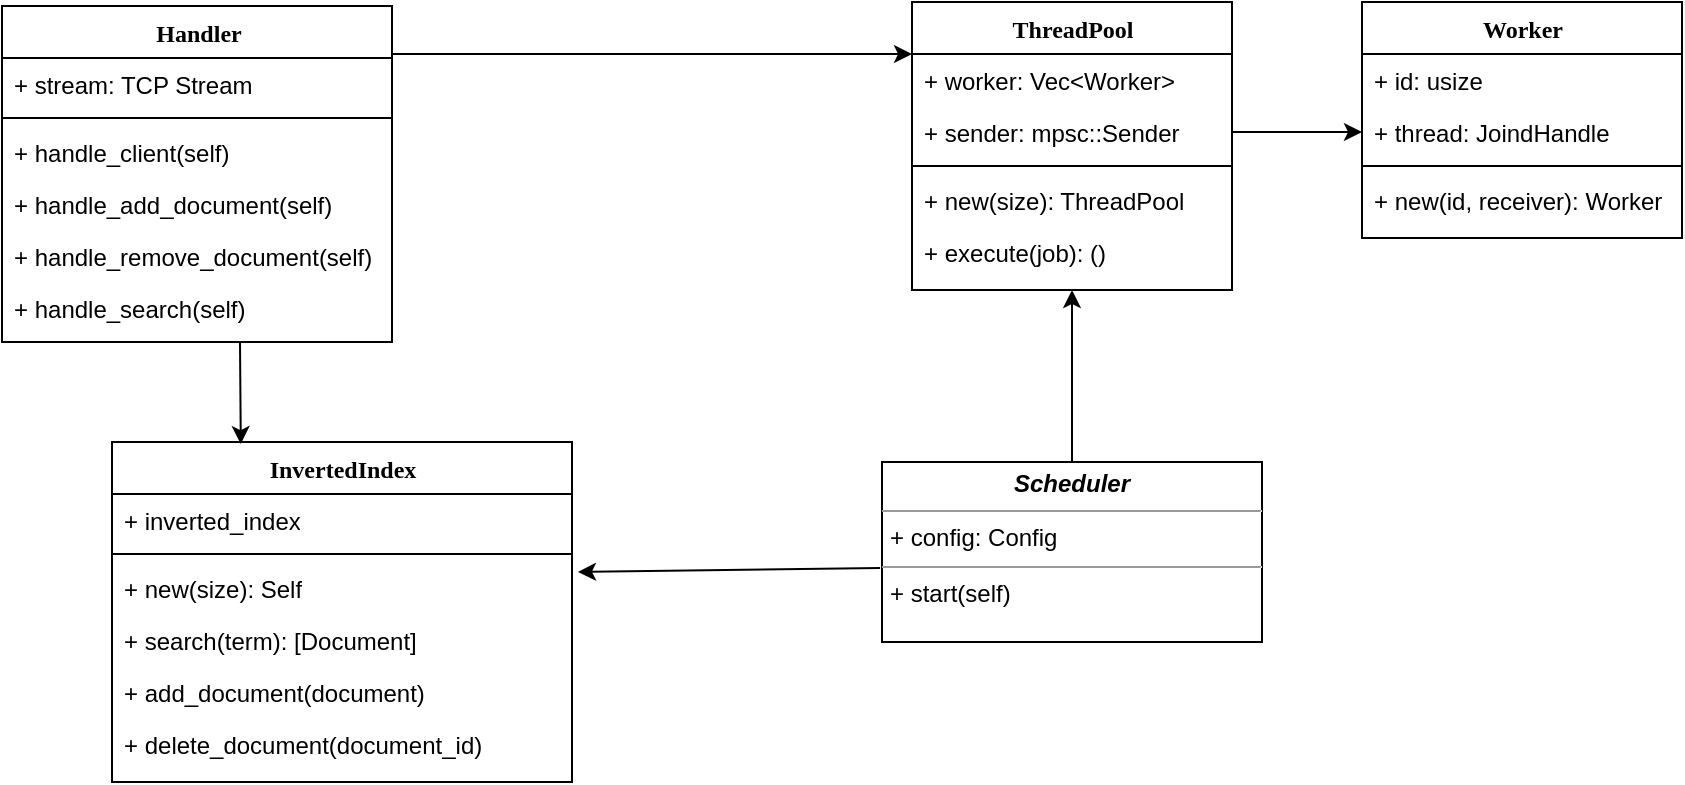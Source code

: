 <mxfile version="24.7.17">
  <diagram name="Page-1" id="6133507b-19e7-1e82-6fc7-422aa6c4b21f">
    <mxGraphModel dx="1069" dy="711" grid="1" gridSize="10" guides="1" tooltips="1" connect="1" arrows="1" fold="1" page="1" pageScale="1" pageWidth="1100" pageHeight="850" background="none" math="0" shadow="0">
      <root>
        <mxCell id="0" />
        <mxCell id="1" parent="0" />
        <mxCell id="78961159f06e98e8-17" value="Handler" style="swimlane;html=1;fontStyle=1;align=center;verticalAlign=top;childLayout=stackLayout;horizontal=1;startSize=26;horizontalStack=0;resizeParent=1;resizeLast=0;collapsible=1;marginBottom=0;swimlaneFillColor=#ffffff;rounded=0;shadow=0;comic=0;labelBackgroundColor=none;strokeWidth=1;fillColor=none;fontFamily=Verdana;fontSize=12" parent="1" vertex="1">
          <mxGeometry x="35" y="132" width="195" height="168" as="geometry" />
        </mxCell>
        <mxCell id="78961159f06e98e8-23" value="+ stream: TCP Stream" style="text;html=1;strokeColor=none;fillColor=none;align=left;verticalAlign=top;spacingLeft=4;spacingRight=4;whiteSpace=wrap;overflow=hidden;rotatable=0;points=[[0,0.5],[1,0.5]];portConstraint=eastwest;" parent="78961159f06e98e8-17" vertex="1">
          <mxGeometry y="26" width="195" height="26" as="geometry" />
        </mxCell>
        <mxCell id="78961159f06e98e8-19" value="" style="line;html=1;strokeWidth=1;fillColor=none;align=left;verticalAlign=middle;spacingTop=-1;spacingLeft=3;spacingRight=3;rotatable=0;labelPosition=right;points=[];portConstraint=eastwest;" parent="78961159f06e98e8-17" vertex="1">
          <mxGeometry y="52" width="195" height="8" as="geometry" />
        </mxCell>
        <mxCell id="78961159f06e98e8-27" value="+ handle_client(self)" style="text;html=1;strokeColor=none;fillColor=none;align=left;verticalAlign=top;spacingLeft=4;spacingRight=4;whiteSpace=wrap;overflow=hidden;rotatable=0;points=[[0,0.5],[1,0.5]];portConstraint=eastwest;" parent="78961159f06e98e8-17" vertex="1">
          <mxGeometry y="60" width="195" height="26" as="geometry" />
        </mxCell>
        <mxCell id="iUm5bGMXoT40twsflgAX-1" value="+ handle_add_document(self)" style="text;html=1;strokeColor=none;fillColor=none;align=left;verticalAlign=top;spacingLeft=4;spacingRight=4;whiteSpace=wrap;overflow=hidden;rotatable=0;points=[[0,0.5],[1,0.5]];portConstraint=eastwest;" parent="78961159f06e98e8-17" vertex="1">
          <mxGeometry y="86" width="195" height="26" as="geometry" />
        </mxCell>
        <mxCell id="iUm5bGMXoT40twsflgAX-2" value="&lt;div&gt;+ handle_remove_document(self)&lt;/div&gt;" style="text;html=1;strokeColor=none;fillColor=none;align=left;verticalAlign=top;spacingLeft=4;spacingRight=4;whiteSpace=wrap;overflow=hidden;rotatable=0;points=[[0,0.5],[1,0.5]];portConstraint=eastwest;" parent="78961159f06e98e8-17" vertex="1">
          <mxGeometry y="112" width="195" height="26" as="geometry" />
        </mxCell>
        <mxCell id="iUm5bGMXoT40twsflgAX-3" value="+ handle_search(self)" style="text;html=1;strokeColor=none;fillColor=none;align=left;verticalAlign=top;spacingLeft=4;spacingRight=4;whiteSpace=wrap;overflow=hidden;rotatable=0;points=[[0,0.5],[1,0.5]];portConstraint=eastwest;" parent="78961159f06e98e8-17" vertex="1">
          <mxGeometry y="138" width="195" height="26" as="geometry" />
        </mxCell>
        <mxCell id="78961159f06e98e8-43" value="ThreadPool" style="swimlane;html=1;fontStyle=1;align=center;verticalAlign=top;childLayout=stackLayout;horizontal=1;startSize=26;horizontalStack=0;resizeParent=1;resizeLast=0;collapsible=1;marginBottom=0;swimlaneFillColor=#ffffff;rounded=0;shadow=0;comic=0;labelBackgroundColor=none;strokeWidth=1;fillColor=none;fontFamily=Verdana;fontSize=12" parent="1" vertex="1">
          <mxGeometry x="490" y="130" width="160" height="144" as="geometry">
            <mxRectangle x="665" y="136" width="100" height="30" as="alternateBounds" />
          </mxGeometry>
        </mxCell>
        <mxCell id="78961159f06e98e8-44" value="+ worker: Vec&amp;lt;Worker&amp;gt;" style="text;html=1;strokeColor=none;fillColor=none;align=left;verticalAlign=top;spacingLeft=4;spacingRight=4;whiteSpace=wrap;overflow=hidden;rotatable=0;points=[[0,0.5],[1,0.5]];portConstraint=eastwest;" parent="78961159f06e98e8-43" vertex="1">
          <mxGeometry y="26" width="160" height="26" as="geometry" />
        </mxCell>
        <mxCell id="78961159f06e98e8-45" value="+ sender: mpsc::Sender" style="text;html=1;strokeColor=none;fillColor=none;align=left;verticalAlign=top;spacingLeft=4;spacingRight=4;whiteSpace=wrap;overflow=hidden;rotatable=0;points=[[0,0.5],[1,0.5]];portConstraint=eastwest;" parent="78961159f06e98e8-43" vertex="1">
          <mxGeometry y="52" width="160" height="26" as="geometry" />
        </mxCell>
        <mxCell id="78961159f06e98e8-51" value="" style="line;html=1;strokeWidth=1;fillColor=none;align=left;verticalAlign=middle;spacingTop=-1;spacingLeft=3;spacingRight=3;rotatable=0;labelPosition=right;points=[];portConstraint=eastwest;" parent="78961159f06e98e8-43" vertex="1">
          <mxGeometry y="78" width="160" height="8" as="geometry" />
        </mxCell>
        <mxCell id="qonG9TxMbExF8SWXHrl7-7" value="+ new(size): ThreadPool" style="text;html=1;strokeColor=none;fillColor=none;align=left;verticalAlign=top;spacingLeft=4;spacingRight=4;whiteSpace=wrap;overflow=hidden;rotatable=0;points=[[0,0.5],[1,0.5]];portConstraint=eastwest;" parent="78961159f06e98e8-43" vertex="1">
          <mxGeometry y="86" width="160" height="26" as="geometry" />
        </mxCell>
        <mxCell id="78961159f06e98e8-52" value="+ execute(job): ()" style="text;html=1;strokeColor=none;fillColor=none;align=left;verticalAlign=top;spacingLeft=4;spacingRight=4;whiteSpace=wrap;overflow=hidden;rotatable=0;points=[[0,0.5],[1,0.5]];portConstraint=eastwest;" parent="78961159f06e98e8-43" vertex="1">
          <mxGeometry y="112" width="160" height="26" as="geometry" />
        </mxCell>
        <mxCell id="b94bc138ca980ef-1" value="&lt;p style=&quot;margin:0px;margin-top:4px;text-align:center;&quot;&gt;&lt;i&gt;&lt;b&gt;Scheduler&lt;/b&gt;&lt;/i&gt;&lt;br&gt;&lt;/p&gt;&lt;hr size=&quot;1&quot;&gt;&lt;p style=&quot;margin:0px;margin-left:4px;&quot;&gt;+ config: Config&lt;br&gt;&lt;/p&gt;&lt;hr size=&quot;1&quot;&gt;&lt;p style=&quot;margin:0px;margin-left:4px;&quot;&gt;+ start(self)&lt;br&gt;&lt;/p&gt;" style="verticalAlign=top;align=left;overflow=fill;fontSize=12;fontFamily=Helvetica;html=1;rounded=0;shadow=0;comic=0;labelBackgroundColor=none;strokeWidth=1" parent="1" vertex="1">
          <mxGeometry x="475" y="360" width="190" height="90" as="geometry" />
        </mxCell>
        <mxCell id="qonG9TxMbExF8SWXHrl7-8" value="Worker" style="swimlane;html=1;fontStyle=1;align=center;verticalAlign=top;childLayout=stackLayout;horizontal=1;startSize=26;horizontalStack=0;resizeParent=1;resizeLast=0;collapsible=1;marginBottom=0;swimlaneFillColor=#ffffff;rounded=0;shadow=0;comic=0;labelBackgroundColor=none;strokeWidth=1;fillColor=none;fontFamily=Verdana;fontSize=12" parent="1" vertex="1">
          <mxGeometry x="715" y="130" width="160" height="118" as="geometry" />
        </mxCell>
        <mxCell id="qonG9TxMbExF8SWXHrl7-9" value="+ id: usize" style="text;html=1;strokeColor=none;fillColor=none;align=left;verticalAlign=top;spacingLeft=4;spacingRight=4;whiteSpace=wrap;overflow=hidden;rotatable=0;points=[[0,0.5],[1,0.5]];portConstraint=eastwest;" parent="qonG9TxMbExF8SWXHrl7-8" vertex="1">
          <mxGeometry y="26" width="160" height="26" as="geometry" />
        </mxCell>
        <mxCell id="qonG9TxMbExF8SWXHrl7-10" value="+ thread: JoindHandle" style="text;html=1;strokeColor=none;fillColor=none;align=left;verticalAlign=top;spacingLeft=4;spacingRight=4;whiteSpace=wrap;overflow=hidden;rotatable=0;points=[[0,0.5],[1,0.5]];portConstraint=eastwest;" parent="qonG9TxMbExF8SWXHrl7-8" vertex="1">
          <mxGeometry y="52" width="160" height="26" as="geometry" />
        </mxCell>
        <mxCell id="qonG9TxMbExF8SWXHrl7-11" value="" style="line;html=1;strokeWidth=1;fillColor=none;align=left;verticalAlign=middle;spacingTop=-1;spacingLeft=3;spacingRight=3;rotatable=0;labelPosition=right;points=[];portConstraint=eastwest;" parent="qonG9TxMbExF8SWXHrl7-8" vertex="1">
          <mxGeometry y="78" width="160" height="8" as="geometry" />
        </mxCell>
        <mxCell id="qonG9TxMbExF8SWXHrl7-12" value="+ new(id, receiver): Worker" style="text;html=1;strokeColor=none;fillColor=none;align=left;verticalAlign=top;spacingLeft=4;spacingRight=4;whiteSpace=wrap;overflow=hidden;rotatable=0;points=[[0,0.5],[1,0.5]];portConstraint=eastwest;" parent="qonG9TxMbExF8SWXHrl7-8" vertex="1">
          <mxGeometry y="86" width="160" height="26" as="geometry" />
        </mxCell>
        <mxCell id="iUm5bGMXoT40twsflgAX-6" value="" style="endArrow=classic;html=1;rounded=0;entryX=0;entryY=0;entryDx=0;entryDy=0;entryPerimeter=0;exitX=1;exitY=0.143;exitDx=0;exitDy=0;exitPerimeter=0;" parent="1" source="78961159f06e98e8-17" target="78961159f06e98e8-44" edge="1">
          <mxGeometry width="50" height="50" relative="1" as="geometry">
            <mxPoint x="232" y="160" as="sourcePoint" />
            <mxPoint x="570" y="350" as="targetPoint" />
          </mxGeometry>
        </mxCell>
        <mxCell id="iUm5bGMXoT40twsflgAX-7" value="" style="endArrow=classic;html=1;rounded=0;exitX=0.5;exitY=0;exitDx=0;exitDy=0;entryX=0.5;entryY=1;entryDx=0;entryDy=0;" parent="1" target="78961159f06e98e8-43" edge="1" source="b94bc138ca980ef-1">
          <mxGeometry width="50" height="50" relative="1" as="geometry">
            <mxPoint x="470.04" y="352.96" as="sourcePoint" />
            <mxPoint x="665.04" y="169.998" as="targetPoint" />
            <Array as="points">
              <mxPoint x="570" y="353" />
            </Array>
          </mxGeometry>
        </mxCell>
        <mxCell id="iUm5bGMXoT40twsflgAX-8" value="" style="endArrow=classic;html=1;rounded=0;exitX=1;exitY=0.5;exitDx=0;exitDy=0;entryX=0;entryY=0.5;entryDx=0;entryDy=0;" parent="1" source="78961159f06e98e8-45" target="qonG9TxMbExF8SWXHrl7-10" edge="1">
          <mxGeometry width="50" height="50" relative="1" as="geometry">
            <mxPoint x="355" y="454" as="sourcePoint" />
            <mxPoint x="695" y="234" as="targetPoint" />
          </mxGeometry>
        </mxCell>
        <mxCell id="Eqk9MufDLSO9izLCeHQE-1" value="InvertedIndex" style="swimlane;html=1;fontStyle=1;align=center;verticalAlign=top;childLayout=stackLayout;horizontal=1;startSize=26;horizontalStack=0;resizeParent=1;resizeLast=0;collapsible=1;marginBottom=0;swimlaneFillColor=#ffffff;rounded=0;shadow=0;comic=0;labelBackgroundColor=none;strokeWidth=1;fillColor=none;fontFamily=Verdana;fontSize=12" vertex="1" parent="1">
          <mxGeometry x="90" y="350" width="230" height="170" as="geometry">
            <mxRectangle x="665" y="136" width="100" height="30" as="alternateBounds" />
          </mxGeometry>
        </mxCell>
        <mxCell id="Eqk9MufDLSO9izLCeHQE-3" value="+ inverted_index" style="text;html=1;strokeColor=none;fillColor=none;align=left;verticalAlign=top;spacingLeft=4;spacingRight=4;whiteSpace=wrap;overflow=hidden;rotatable=0;points=[[0,0.5],[1,0.5]];portConstraint=eastwest;" vertex="1" parent="Eqk9MufDLSO9izLCeHQE-1">
          <mxGeometry y="26" width="230" height="26" as="geometry" />
        </mxCell>
        <mxCell id="Eqk9MufDLSO9izLCeHQE-4" value="" style="line;html=1;strokeWidth=1;fillColor=none;align=left;verticalAlign=middle;spacingTop=-1;spacingLeft=3;spacingRight=3;rotatable=0;labelPosition=right;points=[];portConstraint=eastwest;" vertex="1" parent="Eqk9MufDLSO9izLCeHQE-1">
          <mxGeometry y="52" width="230" height="8" as="geometry" />
        </mxCell>
        <mxCell id="Eqk9MufDLSO9izLCeHQE-5" value="+ new(size): Self" style="text;html=1;strokeColor=none;fillColor=none;align=left;verticalAlign=top;spacingLeft=4;spacingRight=4;whiteSpace=wrap;overflow=hidden;rotatable=0;points=[[0,0.5],[1,0.5]];portConstraint=eastwest;" vertex="1" parent="Eqk9MufDLSO9izLCeHQE-1">
          <mxGeometry y="60" width="230" height="26" as="geometry" />
        </mxCell>
        <mxCell id="Eqk9MufDLSO9izLCeHQE-6" value="+ search(term): [Document]" style="text;html=1;strokeColor=none;fillColor=none;align=left;verticalAlign=top;spacingLeft=4;spacingRight=4;whiteSpace=wrap;overflow=hidden;rotatable=0;points=[[0,0.5],[1,0.5]];portConstraint=eastwest;" vertex="1" parent="Eqk9MufDLSO9izLCeHQE-1">
          <mxGeometry y="86" width="230" height="26" as="geometry" />
        </mxCell>
        <mxCell id="Eqk9MufDLSO9izLCeHQE-7" value="+ add_document(document)" style="text;html=1;strokeColor=none;fillColor=none;align=left;verticalAlign=top;spacingLeft=4;spacingRight=4;whiteSpace=wrap;overflow=hidden;rotatable=0;points=[[0,0.5],[1,0.5]];portConstraint=eastwest;" vertex="1" parent="Eqk9MufDLSO9izLCeHQE-1">
          <mxGeometry y="112" width="230" height="26" as="geometry" />
        </mxCell>
        <mxCell id="Eqk9MufDLSO9izLCeHQE-8" value="+ delete_document(document_id)" style="text;html=1;strokeColor=none;fillColor=none;align=left;verticalAlign=top;spacingLeft=4;spacingRight=4;whiteSpace=wrap;overflow=hidden;rotatable=0;points=[[0,0.5],[1,0.5]];portConstraint=eastwest;" vertex="1" parent="Eqk9MufDLSO9izLCeHQE-1">
          <mxGeometry y="138" width="230" height="26" as="geometry" />
        </mxCell>
        <mxCell id="Eqk9MufDLSO9izLCeHQE-11" value="" style="endArrow=classic;html=1;rounded=0;entryX=0.28;entryY=0.006;entryDx=0;entryDy=0;entryPerimeter=0;" edge="1" parent="1" target="Eqk9MufDLSO9izLCeHQE-1">
          <mxGeometry width="50" height="50" relative="1" as="geometry">
            <mxPoint x="154" y="300" as="sourcePoint" />
            <mxPoint x="120" y="330" as="targetPoint" />
          </mxGeometry>
        </mxCell>
        <mxCell id="Eqk9MufDLSO9izLCeHQE-12" value="" style="endArrow=classic;html=1;rounded=0;exitX=-0.005;exitY=0.589;exitDx=0;exitDy=0;entryX=1.013;entryY=0.192;entryDx=0;entryDy=0;entryPerimeter=0;exitPerimeter=0;" edge="1" parent="1" source="b94bc138ca980ef-1" target="Eqk9MufDLSO9izLCeHQE-5">
          <mxGeometry width="50" height="50" relative="1" as="geometry">
            <mxPoint x="400" y="400" as="sourcePoint" />
            <mxPoint x="450" y="350" as="targetPoint" />
          </mxGeometry>
        </mxCell>
      </root>
    </mxGraphModel>
  </diagram>
</mxfile>
